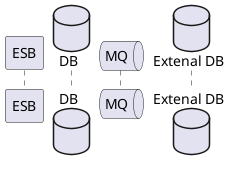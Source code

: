 @startuml NEFT INPUT

participant ESB
Database "DB" as DB
Queue "MQ" as MQ
Database "Extenal DB" as FN

@enduml